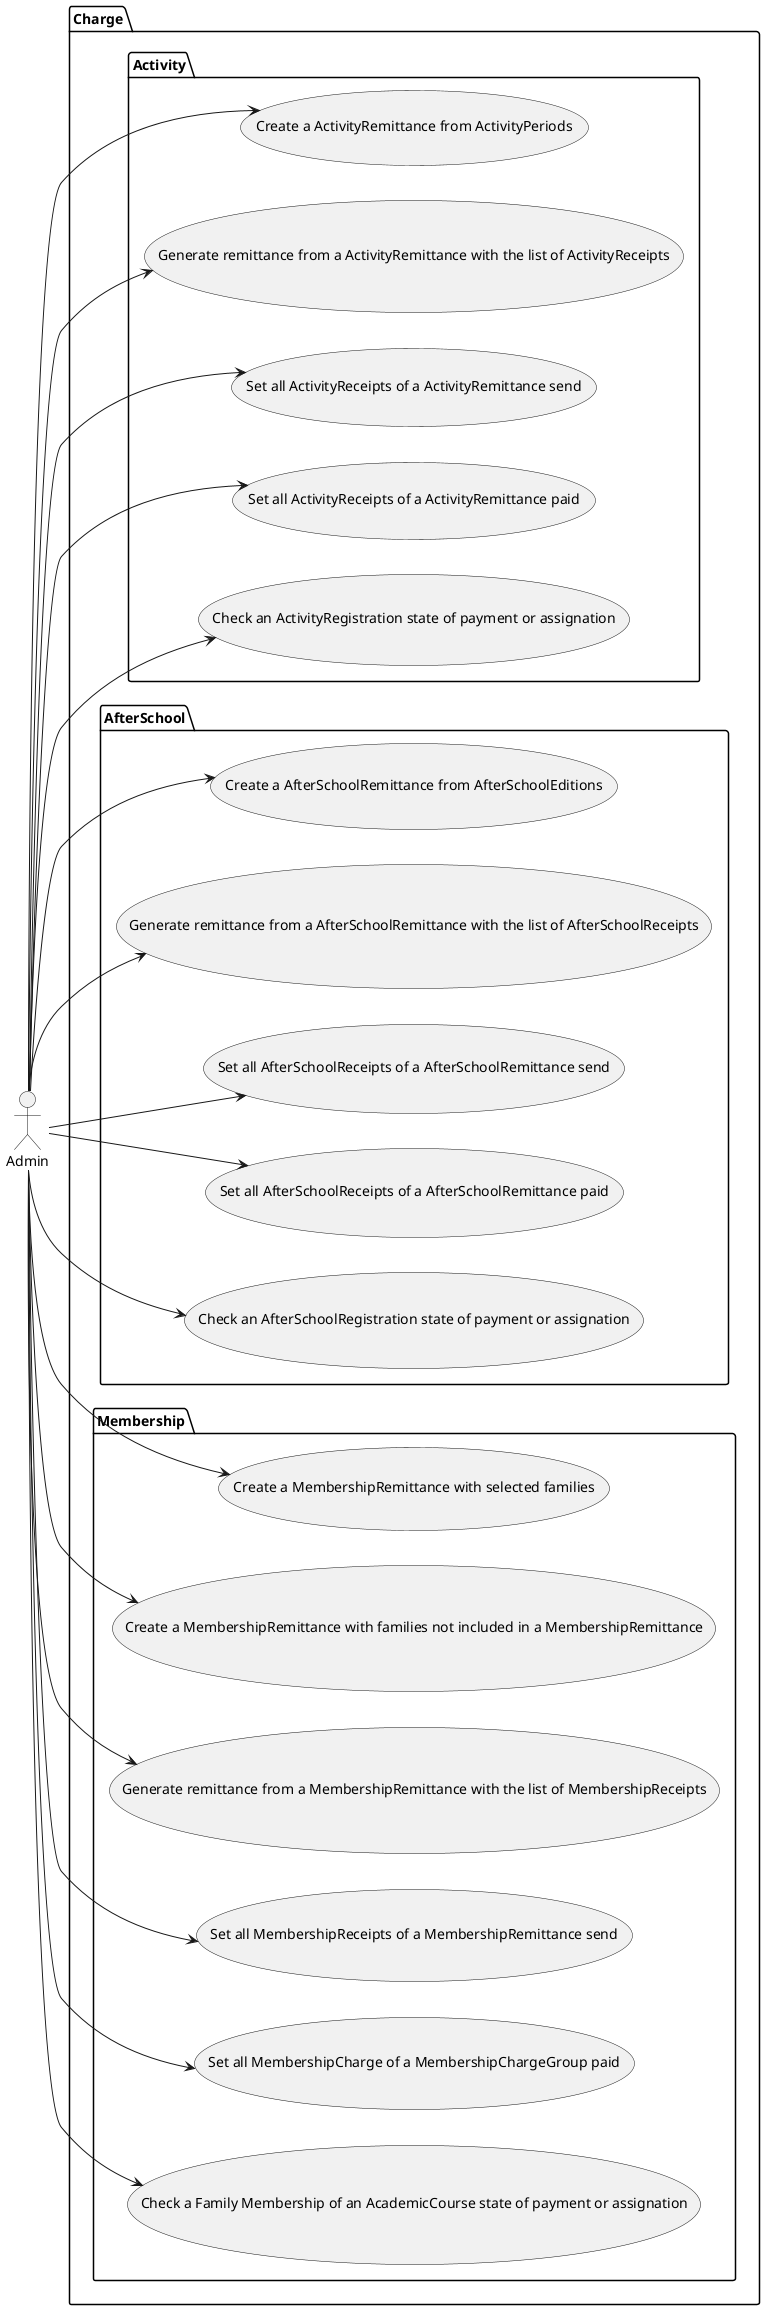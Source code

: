 @startuml
left to right direction
actor Admin
package Charge {
    package Activity{
      Admin --> (Create a ActivityRemittance from ActivityPeriods)
      Admin --> (Generate remittance from a ActivityRemittance with the list of ActivityReceipts)
      Admin --> (Set all ActivityReceipts of a ActivityRemittance send)
      Admin --> (Set all ActivityReceipts of a ActivityRemittance paid)
      Admin --> (Check an ActivityRegistration state of payment or assignation)
    }
    package AfterSchool{
      Admin --> (Create a AfterSchoolRemittance from AfterSchoolEditions)
      Admin --> (Generate remittance from a AfterSchoolRemittance with the list of AfterSchoolReceipts)
      Admin --> (Set all AfterSchoolReceipts of a AfterSchoolRemittance send)
      Admin --> (Set all AfterSchoolReceipts of a AfterSchoolRemittance paid)
      Admin --> (Check an AfterSchoolRegistration state of payment or assignation)
    }
    package Membership{
      Admin --> (Create a MembershipRemittance with selected families)
      Admin --> (Create a MembershipRemittance with families not included in a MembershipRemittance)
      Admin --> (Generate remittance from a MembershipRemittance with the list of MembershipReceipts)
      Admin --> (Set all MembershipReceipts of a MembershipRemittance send)
      Admin --> (Set all MembershipCharge of a MembershipChargeGroup paid)
      Admin --> (Check a Family Membership of an AcademicCourse state of payment or assignation)
    }
}
@enduml